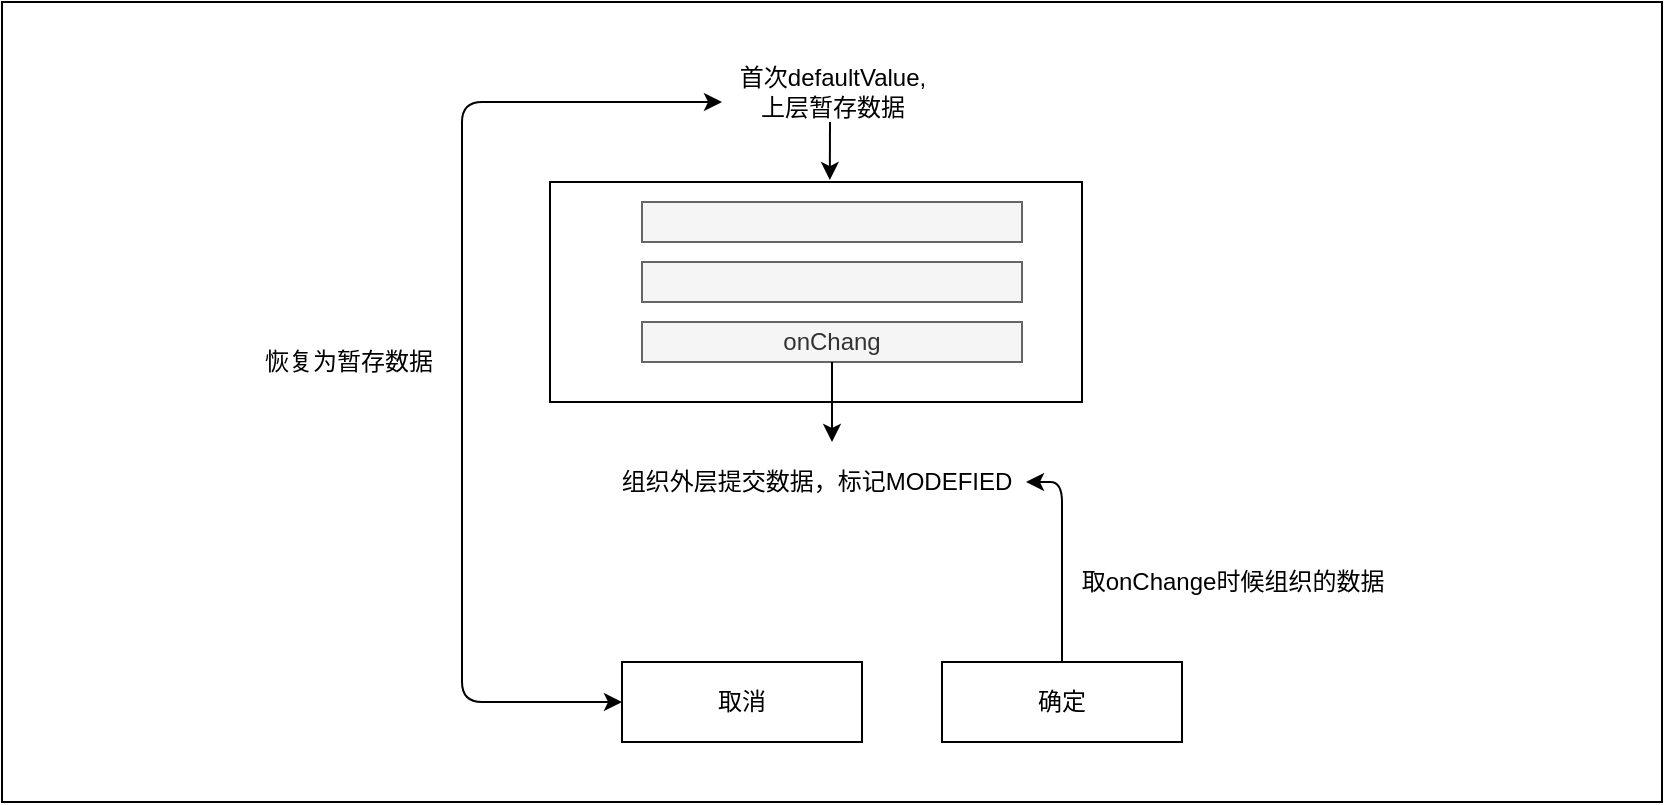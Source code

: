 <mxfile version="14.6.5" type="github"><diagram id="aLa3FHg2r4vYx-vsww85" name="Page-1"><mxGraphModel dx="1426" dy="794" grid="1" gridSize="10" guides="1" tooltips="1" connect="1" arrows="1" fold="1" page="1" pageScale="1" pageWidth="827" pageHeight="1169" math="0" shadow="0"><root><mxCell id="0"/><mxCell id="1" parent="0"/><mxCell id="L-b4eYi8AkZmki4z9Wjc-21" value="" style="rounded=0;whiteSpace=wrap;html=1;" vertex="1" parent="1"><mxGeometry x="20" y="130" width="830" height="400" as="geometry"/></mxCell><mxCell id="L-b4eYi8AkZmki4z9Wjc-11" value="" style="rounded=0;whiteSpace=wrap;html=1;" vertex="1" parent="1"><mxGeometry x="294" y="220" width="266" height="110" as="geometry"/></mxCell><mxCell id="L-b4eYi8AkZmki4z9Wjc-12" value="" style="rounded=0;whiteSpace=wrap;html=1;fillColor=#f5f5f5;strokeColor=#666666;fontColor=#333333;" vertex="1" parent="1"><mxGeometry x="340" y="230" width="190" height="20" as="geometry"/></mxCell><mxCell id="L-b4eYi8AkZmki4z9Wjc-13" value="" style="rounded=0;whiteSpace=wrap;html=1;fillColor=#f5f5f5;strokeColor=#666666;fontColor=#333333;" vertex="1" parent="1"><mxGeometry x="340" y="260" width="190" height="20" as="geometry"/></mxCell><mxCell id="L-b4eYi8AkZmki4z9Wjc-14" value="onChang" style="rounded=0;whiteSpace=wrap;html=1;fillColor=#f5f5f5;strokeColor=#666666;fontColor=#333333;" vertex="1" parent="1"><mxGeometry x="340" y="290" width="190" height="20" as="geometry"/></mxCell><mxCell id="L-b4eYi8AkZmki4z9Wjc-18" value="" style="endArrow=classic;html=1;entryX=0.526;entryY=-0.027;entryDx=0;entryDy=0;entryPerimeter=0;" edge="1" parent="1"><mxGeometry width="50" height="50" relative="1" as="geometry"><mxPoint x="434" y="190" as="sourcePoint"/><mxPoint x="433.916" y="219.03" as="targetPoint"/></mxGeometry></mxCell><mxCell id="L-b4eYi8AkZmki4z9Wjc-19" value="首次defaultValue,&lt;br&gt;上层暂存数据&lt;br&gt;" style="text;html=1;align=center;verticalAlign=middle;resizable=0;points=[];autosize=1;strokeColor=none;" vertex="1" parent="1"><mxGeometry x="380" y="160" width="110" height="30" as="geometry"/></mxCell><mxCell id="L-b4eYi8AkZmki4z9Wjc-20" value="" style="endArrow=classic;html=1;exitX=0.5;exitY=1;exitDx=0;exitDy=0;" edge="1" parent="1" source="L-b4eYi8AkZmki4z9Wjc-14"><mxGeometry width="50" height="50" relative="1" as="geometry"><mxPoint x="420" y="430" as="sourcePoint"/><mxPoint x="435" y="350" as="targetPoint"/></mxGeometry></mxCell><mxCell id="L-b4eYi8AkZmki4z9Wjc-22" value="组织外层提交数据，标记MODEFIED" style="text;html=1;align=center;verticalAlign=middle;resizable=0;points=[];autosize=1;strokeColor=none;" vertex="1" parent="1"><mxGeometry x="322" y="360" width="210" height="20" as="geometry"/></mxCell><mxCell id="L-b4eYi8AkZmki4z9Wjc-23" value="确定" style="rounded=0;whiteSpace=wrap;html=1;" vertex="1" parent="1"><mxGeometry x="490" y="460" width="120" height="40" as="geometry"/></mxCell><mxCell id="L-b4eYi8AkZmki4z9Wjc-24" value="取消" style="rounded=0;whiteSpace=wrap;html=1;" vertex="1" parent="1"><mxGeometry x="330" y="460" width="120" height="40" as="geometry"/></mxCell><mxCell id="L-b4eYi8AkZmki4z9Wjc-27" value="" style="endArrow=classic;startArrow=classic;html=1;entryX=0;entryY=0.5;entryDx=0;entryDy=0;" edge="1" parent="1" target="L-b4eYi8AkZmki4z9Wjc-24"><mxGeometry width="50" height="50" relative="1" as="geometry"><mxPoint x="380" y="180" as="sourcePoint"/><mxPoint x="270" y="455" as="targetPoint"/><Array as="points"><mxPoint x="250" y="180"/><mxPoint x="250" y="480"/></Array></mxGeometry></mxCell><mxCell id="L-b4eYi8AkZmki4z9Wjc-28" value="恢复为暂存数据" style="text;html=1;align=center;verticalAlign=middle;resizable=0;points=[];autosize=1;strokeColor=none;" vertex="1" parent="1"><mxGeometry x="143" y="300" width="100" height="20" as="geometry"/></mxCell><mxCell id="L-b4eYi8AkZmki4z9Wjc-29" value="" style="endArrow=classic;html=1;exitX=0.5;exitY=0;exitDx=0;exitDy=0;" edge="1" parent="1" source="L-b4eYi8AkZmki4z9Wjc-23" target="L-b4eYi8AkZmki4z9Wjc-22"><mxGeometry width="50" height="50" relative="1" as="geometry"><mxPoint x="420" y="420" as="sourcePoint"/><mxPoint x="470" y="370" as="targetPoint"/><Array as="points"><mxPoint x="550" y="370"/></Array></mxGeometry></mxCell><mxCell id="L-b4eYi8AkZmki4z9Wjc-30" value="取onChange时候组织的数据" style="text;html=1;align=center;verticalAlign=middle;resizable=0;points=[];autosize=1;strokeColor=none;" vertex="1" parent="1"><mxGeometry x="550" y="410" width="170" height="20" as="geometry"/></mxCell></root></mxGraphModel></diagram></mxfile>